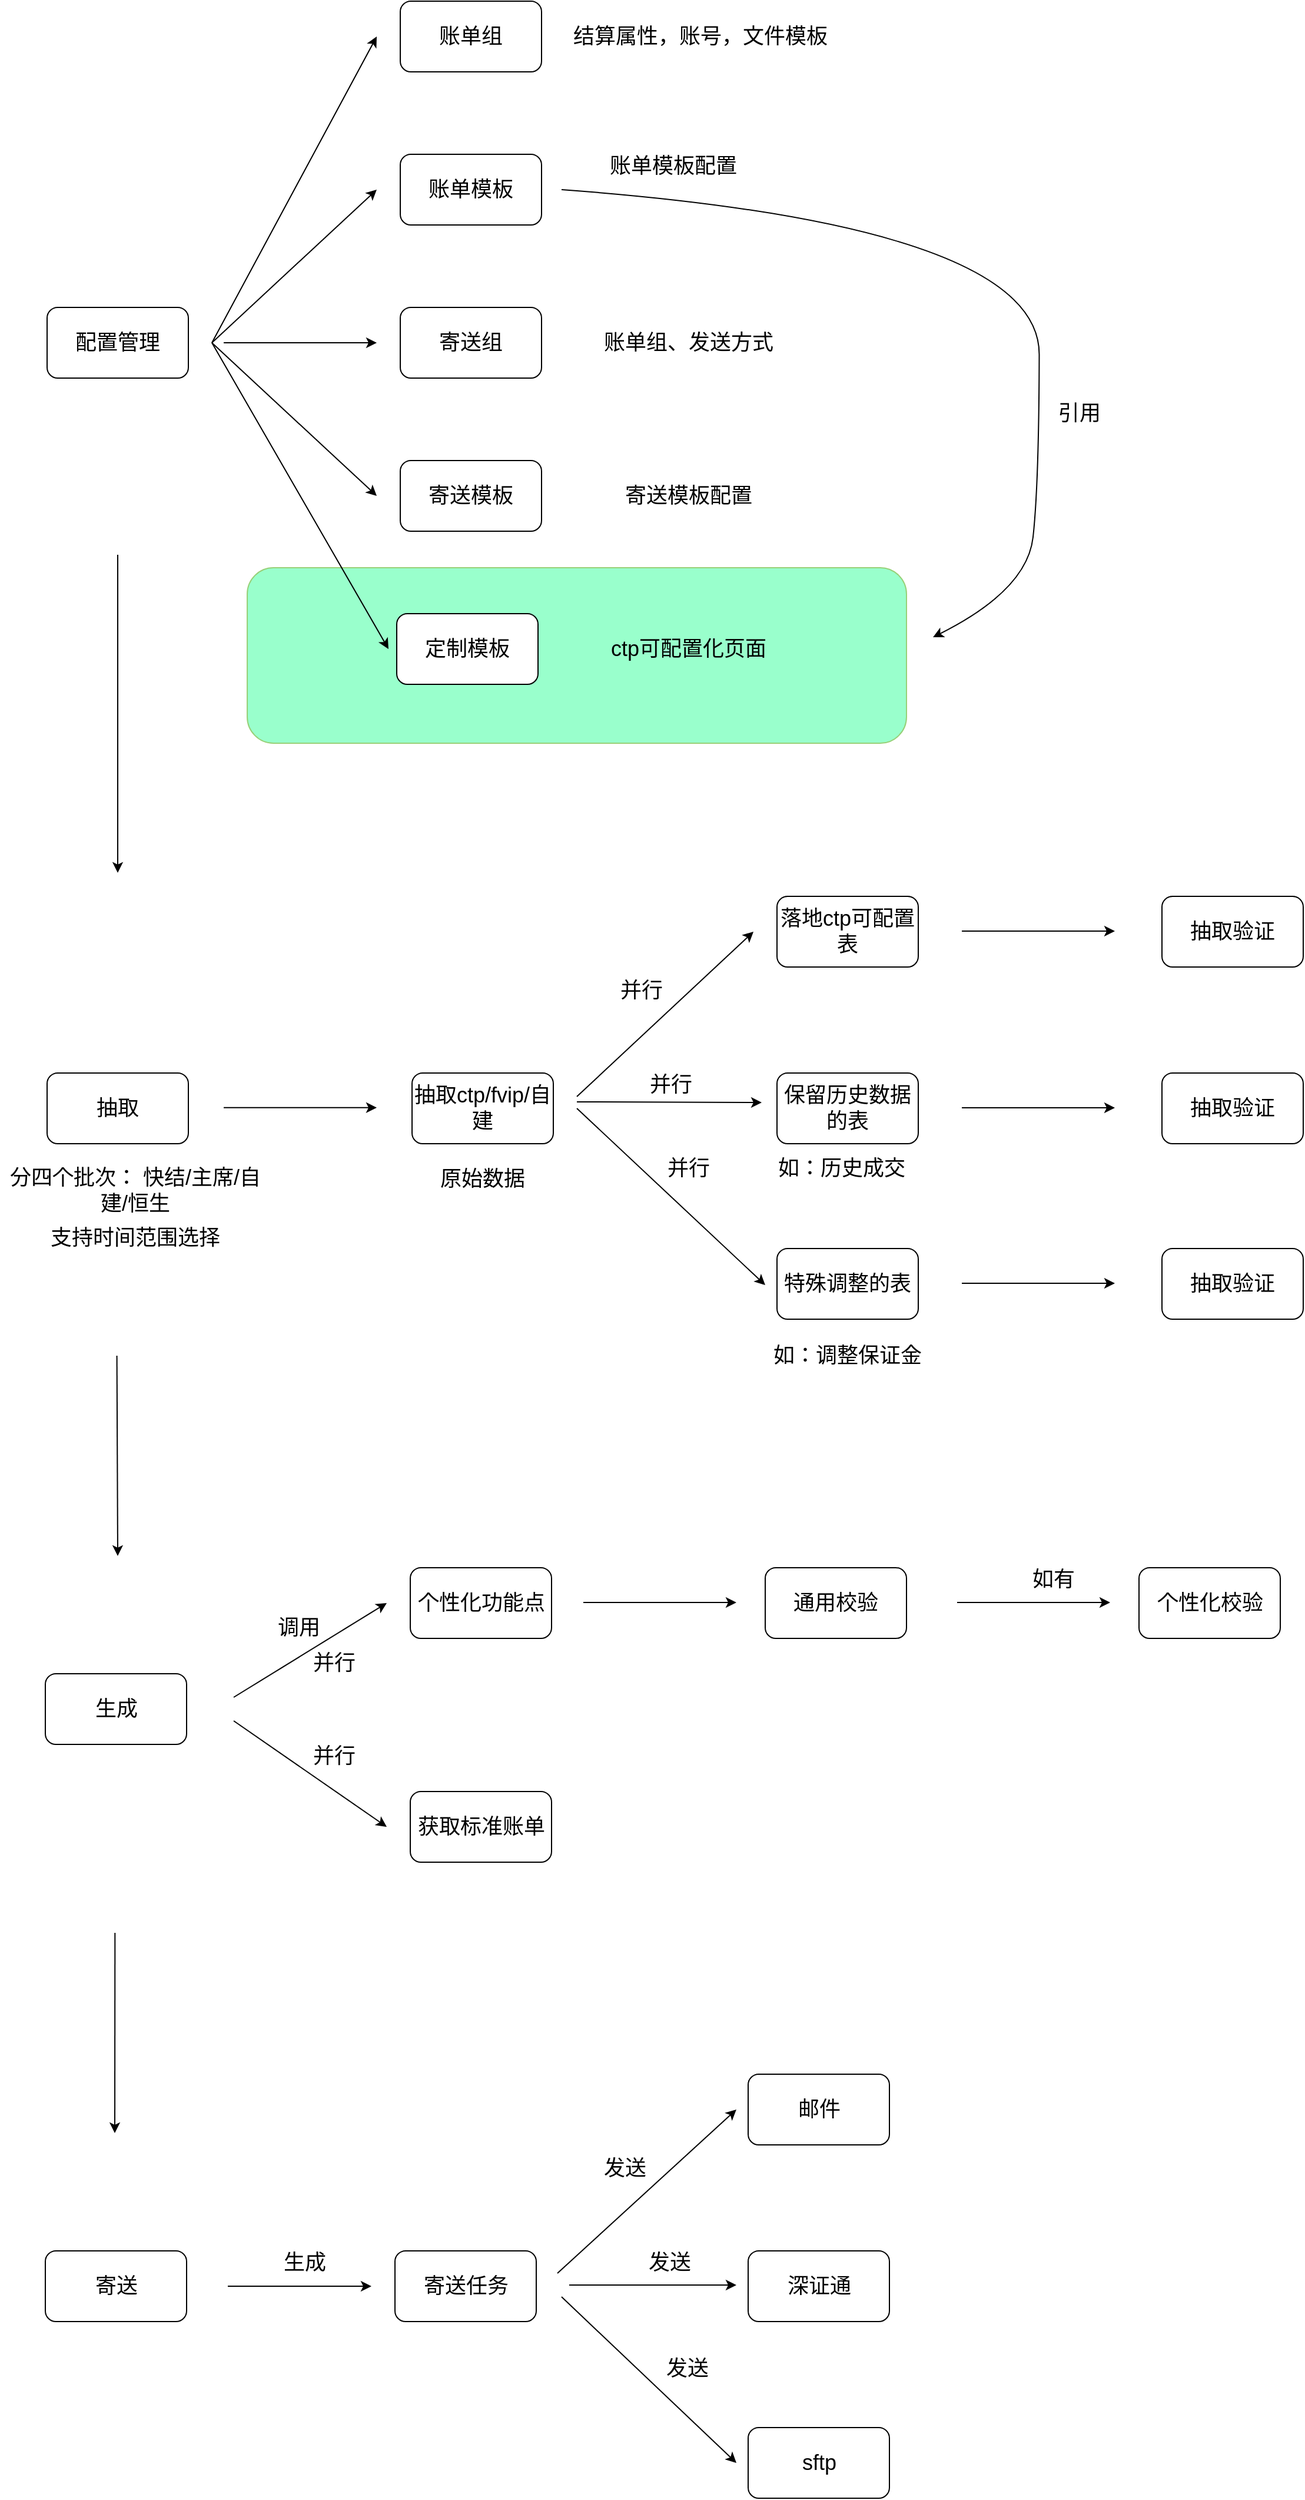 <mxfile version="25.0.3">
  <diagram name="第 1 页" id="r2XnyAz6tahxbbNq6Q9s">
    <mxGraphModel dx="2074" dy="1098" grid="1" gridSize="10" guides="1" tooltips="1" connect="1" arrows="1" fold="1" page="1" pageScale="1" pageWidth="827" pageHeight="1169" math="0" shadow="0">
      <root>
        <mxCell id="0" />
        <mxCell id="1" parent="0" />
        <mxCell id="0duuVXfqOKnlCeXjCLvv-1" value="" style="rounded=1;whiteSpace=wrap;html=1;strokeColor=#97D077;fillColor=#99FFCC;" vertex="1" parent="1">
          <mxGeometry x="363" y="751" width="560" height="149" as="geometry" />
        </mxCell>
        <mxCell id="0duuVXfqOKnlCeXjCLvv-2" value="&lt;font style=&quot;font-size: 18px;&quot;&gt;深证通&lt;/font&gt;" style="rounded=1;whiteSpace=wrap;html=1;" vertex="1" parent="1">
          <mxGeometry x="788.5" y="2180" width="120" height="60" as="geometry" />
        </mxCell>
        <mxCell id="0duuVXfqOKnlCeXjCLvv-3" value="&lt;font style=&quot;font-size: 18px;&quot;&gt;寄送任务&lt;/font&gt;" style="rounded=1;whiteSpace=wrap;html=1;" vertex="1" parent="1">
          <mxGeometry x="488.5" y="2180" width="120" height="60" as="geometry" />
        </mxCell>
        <mxCell id="0duuVXfqOKnlCeXjCLvv-4" value="&lt;span style=&quot;font-size: 18px;&quot;&gt;邮件&lt;/span&gt;" style="rounded=1;whiteSpace=wrap;html=1;" vertex="1" parent="1">
          <mxGeometry x="788.5" y="2030" width="120" height="60" as="geometry" />
        </mxCell>
        <mxCell id="0duuVXfqOKnlCeXjCLvv-5" value="&lt;font style=&quot;font-size: 18px;&quot;&gt;寄送&lt;/font&gt;" style="rounded=1;whiteSpace=wrap;html=1;" vertex="1" parent="1">
          <mxGeometry x="191.5" y="2180" width="120" height="60" as="geometry" />
        </mxCell>
        <mxCell id="0duuVXfqOKnlCeXjCLvv-6" value="&lt;font style=&quot;font-size: 18px;&quot;&gt;生成&lt;/font&gt;" style="rounded=1;whiteSpace=wrap;html=1;" vertex="1" parent="1">
          <mxGeometry x="191.5" y="1690" width="120" height="60" as="geometry" />
        </mxCell>
        <mxCell id="0duuVXfqOKnlCeXjCLvv-7" value="&lt;font style=&quot;font-size: 18px;&quot;&gt;特殊调整的表&lt;/font&gt;" style="rounded=1;whiteSpace=wrap;html=1;" vertex="1" parent="1">
          <mxGeometry x="813" y="1329" width="120" height="60" as="geometry" />
        </mxCell>
        <mxCell id="0duuVXfqOKnlCeXjCLvv-8" value="&lt;span style=&quot;font-size: 18px;&quot;&gt;落地ctp可配置表&lt;/span&gt;" style="rounded=1;whiteSpace=wrap;html=1;" vertex="1" parent="1">
          <mxGeometry x="813" y="1030" width="120" height="60" as="geometry" />
        </mxCell>
        <mxCell id="0duuVXfqOKnlCeXjCLvv-9" value="&lt;font style=&quot;font-size: 18px;&quot;&gt;保留历史数据的表&lt;/font&gt;" style="rounded=1;whiteSpace=wrap;html=1;" vertex="1" parent="1">
          <mxGeometry x="813" y="1180" width="120" height="60" as="geometry" />
        </mxCell>
        <mxCell id="0duuVXfqOKnlCeXjCLvv-10" value="&lt;font style=&quot;font-size: 18px;&quot;&gt;抽取ctp/fvip/自建&lt;/font&gt;" style="rounded=1;whiteSpace=wrap;html=1;" vertex="1" parent="1">
          <mxGeometry x="503" y="1180" width="120" height="60" as="geometry" />
        </mxCell>
        <mxCell id="0duuVXfqOKnlCeXjCLvv-11" value="&lt;font style=&quot;font-size: 18px;&quot;&gt;抽取&lt;/font&gt;" style="rounded=1;whiteSpace=wrap;html=1;" vertex="1" parent="1">
          <mxGeometry x="193" y="1180" width="120" height="60" as="geometry" />
        </mxCell>
        <mxCell id="0duuVXfqOKnlCeXjCLvv-12" value="&lt;font style=&quot;font-size: 18px;&quot;&gt;配置管理&lt;/font&gt;" style="rounded=1;whiteSpace=wrap;html=1;" vertex="1" parent="1">
          <mxGeometry x="193" y="530" width="120" height="60" as="geometry" />
        </mxCell>
        <mxCell id="0duuVXfqOKnlCeXjCLvv-13" value="&lt;font style=&quot;font-size: 18px;&quot;&gt;寄送模板&lt;/font&gt;" style="rounded=1;whiteSpace=wrap;html=1;" vertex="1" parent="1">
          <mxGeometry x="493" y="660" width="120" height="60" as="geometry" />
        </mxCell>
        <mxCell id="0duuVXfqOKnlCeXjCLvv-14" value="&lt;font style=&quot;font-size: 18px;&quot;&gt;寄送组&lt;/font&gt;" style="rounded=1;whiteSpace=wrap;html=1;" vertex="1" parent="1">
          <mxGeometry x="493" y="530" width="120" height="60" as="geometry" />
        </mxCell>
        <mxCell id="0duuVXfqOKnlCeXjCLvv-15" value="&lt;font style=&quot;font-size: 18px;&quot;&gt;账单模板&lt;/font&gt;" style="rounded=1;whiteSpace=wrap;html=1;" vertex="1" parent="1">
          <mxGeometry x="493" y="400" width="120" height="60" as="geometry" />
        </mxCell>
        <mxCell id="0duuVXfqOKnlCeXjCLvv-16" value="&lt;font style=&quot;font-size: 18px;&quot;&gt;账单组&lt;/font&gt;" style="rounded=1;whiteSpace=wrap;html=1;" vertex="1" parent="1">
          <mxGeometry x="493" y="270" width="120" height="60" as="geometry" />
        </mxCell>
        <mxCell id="0duuVXfqOKnlCeXjCLvv-17" value="&lt;font style=&quot;font-size: 18px;&quot;&gt;定制模板&lt;/font&gt;" style="rounded=1;whiteSpace=wrap;html=1;" vertex="1" parent="1">
          <mxGeometry x="490" y="790" width="120" height="60" as="geometry" />
        </mxCell>
        <mxCell id="0duuVXfqOKnlCeXjCLvv-18" value="" style="endArrow=classic;html=1;rounded=0;" edge="1" parent="1">
          <mxGeometry width="50" height="50" relative="1" as="geometry">
            <mxPoint x="333" y="560" as="sourcePoint" />
            <mxPoint x="473" y="300" as="targetPoint" />
          </mxGeometry>
        </mxCell>
        <mxCell id="0duuVXfqOKnlCeXjCLvv-19" value="" style="endArrow=classic;html=1;rounded=0;" edge="1" parent="1">
          <mxGeometry width="50" height="50" relative="1" as="geometry">
            <mxPoint x="333" y="560" as="sourcePoint" />
            <mxPoint x="473" y="430" as="targetPoint" />
          </mxGeometry>
        </mxCell>
        <mxCell id="0duuVXfqOKnlCeXjCLvv-20" value="" style="endArrow=classic;html=1;rounded=0;" edge="1" parent="1">
          <mxGeometry width="50" height="50" relative="1" as="geometry">
            <mxPoint x="343" y="560" as="sourcePoint" />
            <mxPoint x="473" y="560" as="targetPoint" />
          </mxGeometry>
        </mxCell>
        <mxCell id="0duuVXfqOKnlCeXjCLvv-21" value="" style="endArrow=classic;html=1;rounded=0;" edge="1" parent="1">
          <mxGeometry width="50" height="50" relative="1" as="geometry">
            <mxPoint x="333" y="560" as="sourcePoint" />
            <mxPoint x="473" y="690" as="targetPoint" />
          </mxGeometry>
        </mxCell>
        <mxCell id="0duuVXfqOKnlCeXjCLvv-22" value="" style="endArrow=classic;html=1;rounded=0;" edge="1" parent="1">
          <mxGeometry width="50" height="50" relative="1" as="geometry">
            <mxPoint x="333" y="560" as="sourcePoint" />
            <mxPoint x="483" y="820" as="targetPoint" />
          </mxGeometry>
        </mxCell>
        <mxCell id="0duuVXfqOKnlCeXjCLvv-23" value="&lt;font style=&quot;font-size: 18px;&quot;&gt;结算属性，账号，文件模板&lt;/font&gt;" style="text;html=1;strokeColor=none;fillColor=none;align=center;verticalAlign=middle;whiteSpace=wrap;rounded=0;" vertex="1" parent="1">
          <mxGeometry x="633" y="290.5" width="230" height="19" as="geometry" />
        </mxCell>
        <mxCell id="0duuVXfqOKnlCeXjCLvv-24" value="&lt;font style=&quot;font-size: 18px;&quot;&gt;账单模板配置&lt;/font&gt;" style="text;html=1;strokeColor=none;fillColor=none;align=center;verticalAlign=middle;whiteSpace=wrap;rounded=0;" vertex="1" parent="1">
          <mxGeometry x="610" y="400" width="230" height="19" as="geometry" />
        </mxCell>
        <mxCell id="0duuVXfqOKnlCeXjCLvv-25" value="&lt;font style=&quot;font-size: 18px;&quot;&gt;账单组、发送方式&lt;/font&gt;" style="text;html=1;strokeColor=none;fillColor=none;align=center;verticalAlign=middle;whiteSpace=wrap;rounded=0;" vertex="1" parent="1">
          <mxGeometry x="623" y="550.5" width="230" height="19" as="geometry" />
        </mxCell>
        <mxCell id="0duuVXfqOKnlCeXjCLvv-26" value="&lt;font style=&quot;font-size: 18px;&quot;&gt;寄送模板配置&lt;/font&gt;" style="text;html=1;strokeColor=none;fillColor=none;align=center;verticalAlign=middle;whiteSpace=wrap;rounded=0;" vertex="1" parent="1">
          <mxGeometry x="623" y="680.5" width="230" height="19" as="geometry" />
        </mxCell>
        <mxCell id="0duuVXfqOKnlCeXjCLvv-27" style="edgeStyle=orthogonalEdgeStyle;rounded=0;orthogonalLoop=1;jettySize=auto;html=1;exitX=0.5;exitY=1;exitDx=0;exitDy=0;" edge="1" parent="1" source="0duuVXfqOKnlCeXjCLvv-26" target="0duuVXfqOKnlCeXjCLvv-26">
          <mxGeometry relative="1" as="geometry" />
        </mxCell>
        <mxCell id="0duuVXfqOKnlCeXjCLvv-28" value="&lt;font style=&quot;font-size: 18px;&quot;&gt;ctp可配置化页面&lt;/font&gt;" style="text;html=1;strokeColor=none;fillColor=none;align=center;verticalAlign=middle;whiteSpace=wrap;rounded=0;" vertex="1" parent="1">
          <mxGeometry x="623" y="810.5" width="230" height="19" as="geometry" />
        </mxCell>
        <mxCell id="0duuVXfqOKnlCeXjCLvv-29" value="" style="endArrow=classic;html=1;rounded=0;" edge="1" parent="1">
          <mxGeometry width="50" height="50" relative="1" as="geometry">
            <mxPoint x="253" y="740" as="sourcePoint" />
            <mxPoint x="253" y="1010" as="targetPoint" />
          </mxGeometry>
        </mxCell>
        <mxCell id="0duuVXfqOKnlCeXjCLvv-30" value="&lt;font style=&quot;font-size: 18px;&quot;&gt;分四个批次： 快结/主席/自建/恒生&lt;/font&gt;" style="text;html=1;strokeColor=none;fillColor=none;align=center;verticalAlign=middle;whiteSpace=wrap;rounded=0;" vertex="1" parent="1">
          <mxGeometry x="153" y="1270" width="230" height="19" as="geometry" />
        </mxCell>
        <mxCell id="0duuVXfqOKnlCeXjCLvv-31" value="&lt;font style=&quot;font-size: 18px;&quot;&gt;支持时间范围选择&lt;/font&gt;" style="text;html=1;strokeColor=none;fillColor=none;align=center;verticalAlign=middle;whiteSpace=wrap;rounded=0;" vertex="1" parent="1">
          <mxGeometry x="153" y="1310" width="230" height="19" as="geometry" />
        </mxCell>
        <mxCell id="0duuVXfqOKnlCeXjCLvv-32" value="" style="endArrow=classic;html=1;rounded=0;" edge="1" parent="1">
          <mxGeometry width="50" height="50" relative="1" as="geometry">
            <mxPoint x="343" y="1209.41" as="sourcePoint" />
            <mxPoint x="473" y="1209.41" as="targetPoint" />
          </mxGeometry>
        </mxCell>
        <mxCell id="0duuVXfqOKnlCeXjCLvv-33" value="&lt;font style=&quot;font-size: 18px;&quot;&gt;原始数据&lt;/font&gt;" style="text;html=1;strokeColor=none;fillColor=none;align=center;verticalAlign=middle;whiteSpace=wrap;rounded=0;" vertex="1" parent="1">
          <mxGeometry x="448" y="1260" width="230" height="19" as="geometry" />
        </mxCell>
        <mxCell id="0duuVXfqOKnlCeXjCLvv-34" value="" style="endArrow=classic;html=1;rounded=0;" edge="1" parent="1">
          <mxGeometry width="50" height="50" relative="1" as="geometry">
            <mxPoint x="643" y="1210" as="sourcePoint" />
            <mxPoint x="803" y="1360" as="targetPoint" />
          </mxGeometry>
        </mxCell>
        <mxCell id="0duuVXfqOKnlCeXjCLvv-35" value="" style="endArrow=classic;html=1;rounded=0;" edge="1" parent="1">
          <mxGeometry width="50" height="50" relative="1" as="geometry">
            <mxPoint x="643" y="1204.5" as="sourcePoint" />
            <mxPoint x="800" y="1205" as="targetPoint" />
          </mxGeometry>
        </mxCell>
        <mxCell id="0duuVXfqOKnlCeXjCLvv-36" value="" style="endArrow=classic;html=1;rounded=0;" edge="1" parent="1">
          <mxGeometry width="50" height="50" relative="1" as="geometry">
            <mxPoint x="643" y="1200" as="sourcePoint" />
            <mxPoint x="793" y="1060" as="targetPoint" />
          </mxGeometry>
        </mxCell>
        <mxCell id="0duuVXfqOKnlCeXjCLvv-37" value="&lt;font style=&quot;font-size: 18px;&quot;&gt;如：历史成交&lt;/font&gt;" style="text;html=1;strokeColor=none;fillColor=none;align=center;verticalAlign=middle;whiteSpace=wrap;rounded=0;" vertex="1" parent="1">
          <mxGeometry x="753" y="1251" width="230" height="19" as="geometry" />
        </mxCell>
        <mxCell id="0duuVXfqOKnlCeXjCLvv-38" value="&lt;font style=&quot;font-size: 18px;&quot;&gt;如：调整保证金&lt;/font&gt;" style="text;html=1;strokeColor=none;fillColor=none;align=center;verticalAlign=middle;whiteSpace=wrap;rounded=0;" vertex="1" parent="1">
          <mxGeometry x="758" y="1410" width="230" height="19" as="geometry" />
        </mxCell>
        <mxCell id="0duuVXfqOKnlCeXjCLvv-39" value="&lt;font style=&quot;font-size: 18px;&quot;&gt;并行&lt;/font&gt;" style="text;html=1;strokeColor=none;fillColor=none;align=center;verticalAlign=middle;whiteSpace=wrap;rounded=0;" vertex="1" parent="1">
          <mxGeometry x="663" y="1100" width="70" height="19" as="geometry" />
        </mxCell>
        <mxCell id="0duuVXfqOKnlCeXjCLvv-40" value="&lt;font style=&quot;font-size: 18px;&quot;&gt;并行&lt;/font&gt;" style="text;html=1;strokeColor=none;fillColor=none;align=center;verticalAlign=middle;whiteSpace=wrap;rounded=0;" vertex="1" parent="1">
          <mxGeometry x="688" y="1180" width="70" height="19" as="geometry" />
        </mxCell>
        <mxCell id="0duuVXfqOKnlCeXjCLvv-41" value="&lt;font style=&quot;font-size: 18px;&quot;&gt;并行&lt;/font&gt;" style="text;html=1;strokeColor=none;fillColor=none;align=center;verticalAlign=middle;whiteSpace=wrap;rounded=0;" vertex="1" parent="1">
          <mxGeometry x="703" y="1251" width="70" height="19" as="geometry" />
        </mxCell>
        <mxCell id="0duuVXfqOKnlCeXjCLvv-42" value="" style="endArrow=classic;html=1;rounded=0;" edge="1" parent="1">
          <mxGeometry width="50" height="50" relative="1" as="geometry">
            <mxPoint x="252.29" y="1420" as="sourcePoint" />
            <mxPoint x="253" y="1590" as="targetPoint" />
          </mxGeometry>
        </mxCell>
        <mxCell id="0duuVXfqOKnlCeXjCLvv-43" value="&lt;font style=&quot;font-size: 18px;&quot;&gt;个性化功能点&lt;/font&gt;" style="rounded=1;whiteSpace=wrap;html=1;" vertex="1" parent="1">
          <mxGeometry x="501.5" y="1600" width="120" height="60" as="geometry" />
        </mxCell>
        <mxCell id="0duuVXfqOKnlCeXjCLvv-44" value="&lt;font style=&quot;font-size: 18px;&quot;&gt;获取标准账单&lt;/font&gt;" style="rounded=1;whiteSpace=wrap;html=1;" vertex="1" parent="1">
          <mxGeometry x="501.5" y="1790" width="120" height="60" as="geometry" />
        </mxCell>
        <mxCell id="0duuVXfqOKnlCeXjCLvv-45" value="" style="endArrow=classic;html=1;rounded=0;" edge="1" parent="1">
          <mxGeometry width="50" height="50" relative="1" as="geometry">
            <mxPoint x="351.5" y="1730" as="sourcePoint" />
            <mxPoint x="481.5" y="1820" as="targetPoint" />
          </mxGeometry>
        </mxCell>
        <mxCell id="0duuVXfqOKnlCeXjCLvv-46" value="" style="endArrow=classic;html=1;rounded=0;" edge="1" parent="1">
          <mxGeometry width="50" height="50" relative="1" as="geometry">
            <mxPoint x="351.5" y="1710" as="sourcePoint" />
            <mxPoint x="481.5" y="1630" as="targetPoint" />
          </mxGeometry>
        </mxCell>
        <mxCell id="0duuVXfqOKnlCeXjCLvv-47" value="&lt;font style=&quot;font-size: 18px;&quot;&gt;发送&lt;/font&gt;" style="text;html=1;strokeColor=none;fillColor=none;align=center;verticalAlign=middle;whiteSpace=wrap;rounded=0;" vertex="1" parent="1">
          <mxGeometry x="648.5" y="2100" width="70" height="19" as="geometry" />
        </mxCell>
        <mxCell id="0duuVXfqOKnlCeXjCLvv-48" value="&lt;font style=&quot;font-size: 18px;&quot;&gt;并行&lt;/font&gt;" style="text;html=1;strokeColor=none;fillColor=none;align=center;verticalAlign=middle;whiteSpace=wrap;rounded=0;" vertex="1" parent="1">
          <mxGeometry x="401.5" y="1750" width="70" height="19" as="geometry" />
        </mxCell>
        <mxCell id="0duuVXfqOKnlCeXjCLvv-49" value="&lt;font style=&quot;font-size: 18px;&quot;&gt;调用&lt;/font&gt;" style="text;html=1;strokeColor=none;fillColor=none;align=center;verticalAlign=middle;whiteSpace=wrap;rounded=0;" vertex="1" parent="1">
          <mxGeometry x="371.5" y="1641" width="70" height="19" as="geometry" />
        </mxCell>
        <mxCell id="0duuVXfqOKnlCeXjCLvv-50" value="" style="endArrow=classic;html=1;rounded=0;" edge="1" parent="1">
          <mxGeometry width="50" height="50" relative="1" as="geometry">
            <mxPoint x="250.67" y="1910" as="sourcePoint" />
            <mxPoint x="250.5" y="2080" as="targetPoint" />
          </mxGeometry>
        </mxCell>
        <mxCell id="0duuVXfqOKnlCeXjCLvv-51" value="&lt;font style=&quot;font-size: 18px;&quot;&gt;sftp&lt;/font&gt;" style="rounded=1;whiteSpace=wrap;html=1;" vertex="1" parent="1">
          <mxGeometry x="788.5" y="2330" width="120" height="60" as="geometry" />
        </mxCell>
        <mxCell id="0duuVXfqOKnlCeXjCLvv-52" value="" style="endArrow=classic;html=1;rounded=0;" edge="1" parent="1">
          <mxGeometry width="50" height="50" relative="1" as="geometry">
            <mxPoint x="346.5" y="2210" as="sourcePoint" />
            <mxPoint x="468.5" y="2210" as="targetPoint" />
          </mxGeometry>
        </mxCell>
        <mxCell id="0duuVXfqOKnlCeXjCLvv-53" value="&lt;font style=&quot;font-size: 18px;&quot;&gt;生成&lt;/font&gt;" style="text;html=1;strokeColor=none;fillColor=none;align=center;verticalAlign=middle;whiteSpace=wrap;rounded=0;" vertex="1" parent="1">
          <mxGeometry x="376.5" y="2180" width="70" height="19" as="geometry" />
        </mxCell>
        <mxCell id="0duuVXfqOKnlCeXjCLvv-54" value="" style="endArrow=classic;html=1;rounded=0;" edge="1" parent="1">
          <mxGeometry width="50" height="50" relative="1" as="geometry">
            <mxPoint x="626.5" y="2199" as="sourcePoint" />
            <mxPoint x="778.5" y="2060" as="targetPoint" />
          </mxGeometry>
        </mxCell>
        <mxCell id="0duuVXfqOKnlCeXjCLvv-55" value="" style="endArrow=classic;html=1;rounded=0;" edge="1" parent="1">
          <mxGeometry width="50" height="50" relative="1" as="geometry">
            <mxPoint x="636.5" y="2209" as="sourcePoint" />
            <mxPoint x="778.5" y="2209" as="targetPoint" />
          </mxGeometry>
        </mxCell>
        <mxCell id="0duuVXfqOKnlCeXjCLvv-56" value="" style="endArrow=classic;html=1;rounded=0;" edge="1" parent="1">
          <mxGeometry width="50" height="50" relative="1" as="geometry">
            <mxPoint x="630" y="2219" as="sourcePoint" />
            <mxPoint x="778.5" y="2360" as="targetPoint" />
          </mxGeometry>
        </mxCell>
        <mxCell id="0duuVXfqOKnlCeXjCLvv-57" value="&lt;font style=&quot;font-size: 18px;&quot;&gt;发送&lt;/font&gt;" style="text;html=1;strokeColor=none;fillColor=none;align=center;verticalAlign=middle;whiteSpace=wrap;rounded=0;" vertex="1" parent="1">
          <mxGeometry x="686.5" y="2180" width="70" height="19" as="geometry" />
        </mxCell>
        <mxCell id="0duuVXfqOKnlCeXjCLvv-58" value="&lt;font style=&quot;font-size: 18px;&quot;&gt;发送&lt;/font&gt;" style="text;html=1;strokeColor=none;fillColor=none;align=center;verticalAlign=middle;whiteSpace=wrap;rounded=0;" vertex="1" parent="1">
          <mxGeometry x="701.5" y="2270" width="70" height="19" as="geometry" />
        </mxCell>
        <mxCell id="0duuVXfqOKnlCeXjCLvv-59" value="" style="endArrow=classic;html=1;rounded=0;" edge="1" parent="1">
          <mxGeometry width="50" height="50" relative="1" as="geometry">
            <mxPoint x="970" y="1358.5" as="sourcePoint" />
            <mxPoint x="1100" y="1358.5" as="targetPoint" />
          </mxGeometry>
        </mxCell>
        <mxCell id="0duuVXfqOKnlCeXjCLvv-60" value="&lt;span style=&quot;font-size: 18px;&quot;&gt;抽取验证&lt;/span&gt;" style="rounded=1;whiteSpace=wrap;html=1;" vertex="1" parent="1">
          <mxGeometry x="1140" y="1329" width="120" height="60" as="geometry" />
        </mxCell>
        <mxCell id="0duuVXfqOKnlCeXjCLvv-61" value="" style="endArrow=classic;html=1;rounded=0;" edge="1" parent="1">
          <mxGeometry width="50" height="50" relative="1" as="geometry">
            <mxPoint x="970" y="1059.5" as="sourcePoint" />
            <mxPoint x="1100" y="1059.5" as="targetPoint" />
          </mxGeometry>
        </mxCell>
        <mxCell id="0duuVXfqOKnlCeXjCLvv-62" value="&lt;span style=&quot;font-size: 18px;&quot;&gt;抽取验证&lt;/span&gt;" style="rounded=1;whiteSpace=wrap;html=1;" vertex="1" parent="1">
          <mxGeometry x="1140" y="1030" width="120" height="60" as="geometry" />
        </mxCell>
        <mxCell id="0duuVXfqOKnlCeXjCLvv-63" value="" style="endArrow=classic;html=1;rounded=0;" edge="1" parent="1">
          <mxGeometry width="50" height="50" relative="1" as="geometry">
            <mxPoint x="970" y="1209.5" as="sourcePoint" />
            <mxPoint x="1100" y="1209.5" as="targetPoint" />
          </mxGeometry>
        </mxCell>
        <mxCell id="0duuVXfqOKnlCeXjCLvv-64" value="&lt;span style=&quot;font-size: 18px;&quot;&gt;抽取验证&lt;/span&gt;" style="rounded=1;whiteSpace=wrap;html=1;" vertex="1" parent="1">
          <mxGeometry x="1140" y="1180" width="120" height="60" as="geometry" />
        </mxCell>
        <mxCell id="0duuVXfqOKnlCeXjCLvv-65" value="" style="curved=1;endArrow=classic;html=1;rounded=0;" edge="1" parent="1">
          <mxGeometry width="50" height="50" relative="1" as="geometry">
            <mxPoint x="630" y="430" as="sourcePoint" />
            <mxPoint x="945.5" y="810" as="targetPoint" />
            <Array as="points">
              <mxPoint x="1036" y="460" />
              <mxPoint x="1035.5" y="680" />
              <mxPoint x="1025.5" y="770" />
            </Array>
          </mxGeometry>
        </mxCell>
        <mxCell id="0duuVXfqOKnlCeXjCLvv-66" value="&lt;font style=&quot;font-size: 18px;&quot;&gt;引用&lt;/font&gt;" style="text;html=1;strokeColor=none;fillColor=none;align=center;verticalAlign=middle;whiteSpace=wrap;rounded=0;" vertex="1" parent="1">
          <mxGeometry x="1030" y="610" width="80" height="20" as="geometry" />
        </mxCell>
        <mxCell id="0duuVXfqOKnlCeXjCLvv-67" value="&lt;font style=&quot;font-size: 18px;&quot;&gt;并行&lt;/font&gt;" style="text;html=1;strokeColor=none;fillColor=none;align=center;verticalAlign=middle;whiteSpace=wrap;rounded=0;" vertex="1" parent="1">
          <mxGeometry x="401.5" y="1671" width="70" height="19" as="geometry" />
        </mxCell>
        <mxCell id="0duuVXfqOKnlCeXjCLvv-68" value="&lt;font style=&quot;font-size: 18px;&quot;&gt;通用校验&lt;/font&gt;" style="rounded=1;whiteSpace=wrap;html=1;" vertex="1" parent="1">
          <mxGeometry x="803" y="1600" width="120" height="60" as="geometry" />
        </mxCell>
        <mxCell id="0duuVXfqOKnlCeXjCLvv-69" value="" style="endArrow=classic;html=1;rounded=0;" edge="1" parent="1">
          <mxGeometry width="50" height="50" relative="1" as="geometry">
            <mxPoint x="648.5" y="1629.5" as="sourcePoint" />
            <mxPoint x="778.5" y="1629.5" as="targetPoint" />
          </mxGeometry>
        </mxCell>
        <mxCell id="0duuVXfqOKnlCeXjCLvv-70" value="&lt;font style=&quot;font-size: 18px;&quot;&gt;个性化校验&lt;/font&gt;" style="rounded=1;whiteSpace=wrap;html=1;" vertex="1" parent="1">
          <mxGeometry x="1120.5" y="1600" width="120" height="60" as="geometry" />
        </mxCell>
        <mxCell id="0duuVXfqOKnlCeXjCLvv-71" value="" style="endArrow=classic;html=1;rounded=0;" edge="1" parent="1">
          <mxGeometry width="50" height="50" relative="1" as="geometry">
            <mxPoint x="966" y="1629.5" as="sourcePoint" />
            <mxPoint x="1096" y="1629.5" as="targetPoint" />
          </mxGeometry>
        </mxCell>
        <mxCell id="0duuVXfqOKnlCeXjCLvv-72" value="&lt;font style=&quot;font-size: 18px;&quot;&gt;如有&lt;/font&gt;" style="text;html=1;strokeColor=none;fillColor=none;align=center;verticalAlign=middle;whiteSpace=wrap;rounded=0;" vertex="1" parent="1">
          <mxGeometry x="933" y="1600" width="230" height="19" as="geometry" />
        </mxCell>
      </root>
    </mxGraphModel>
  </diagram>
</mxfile>
